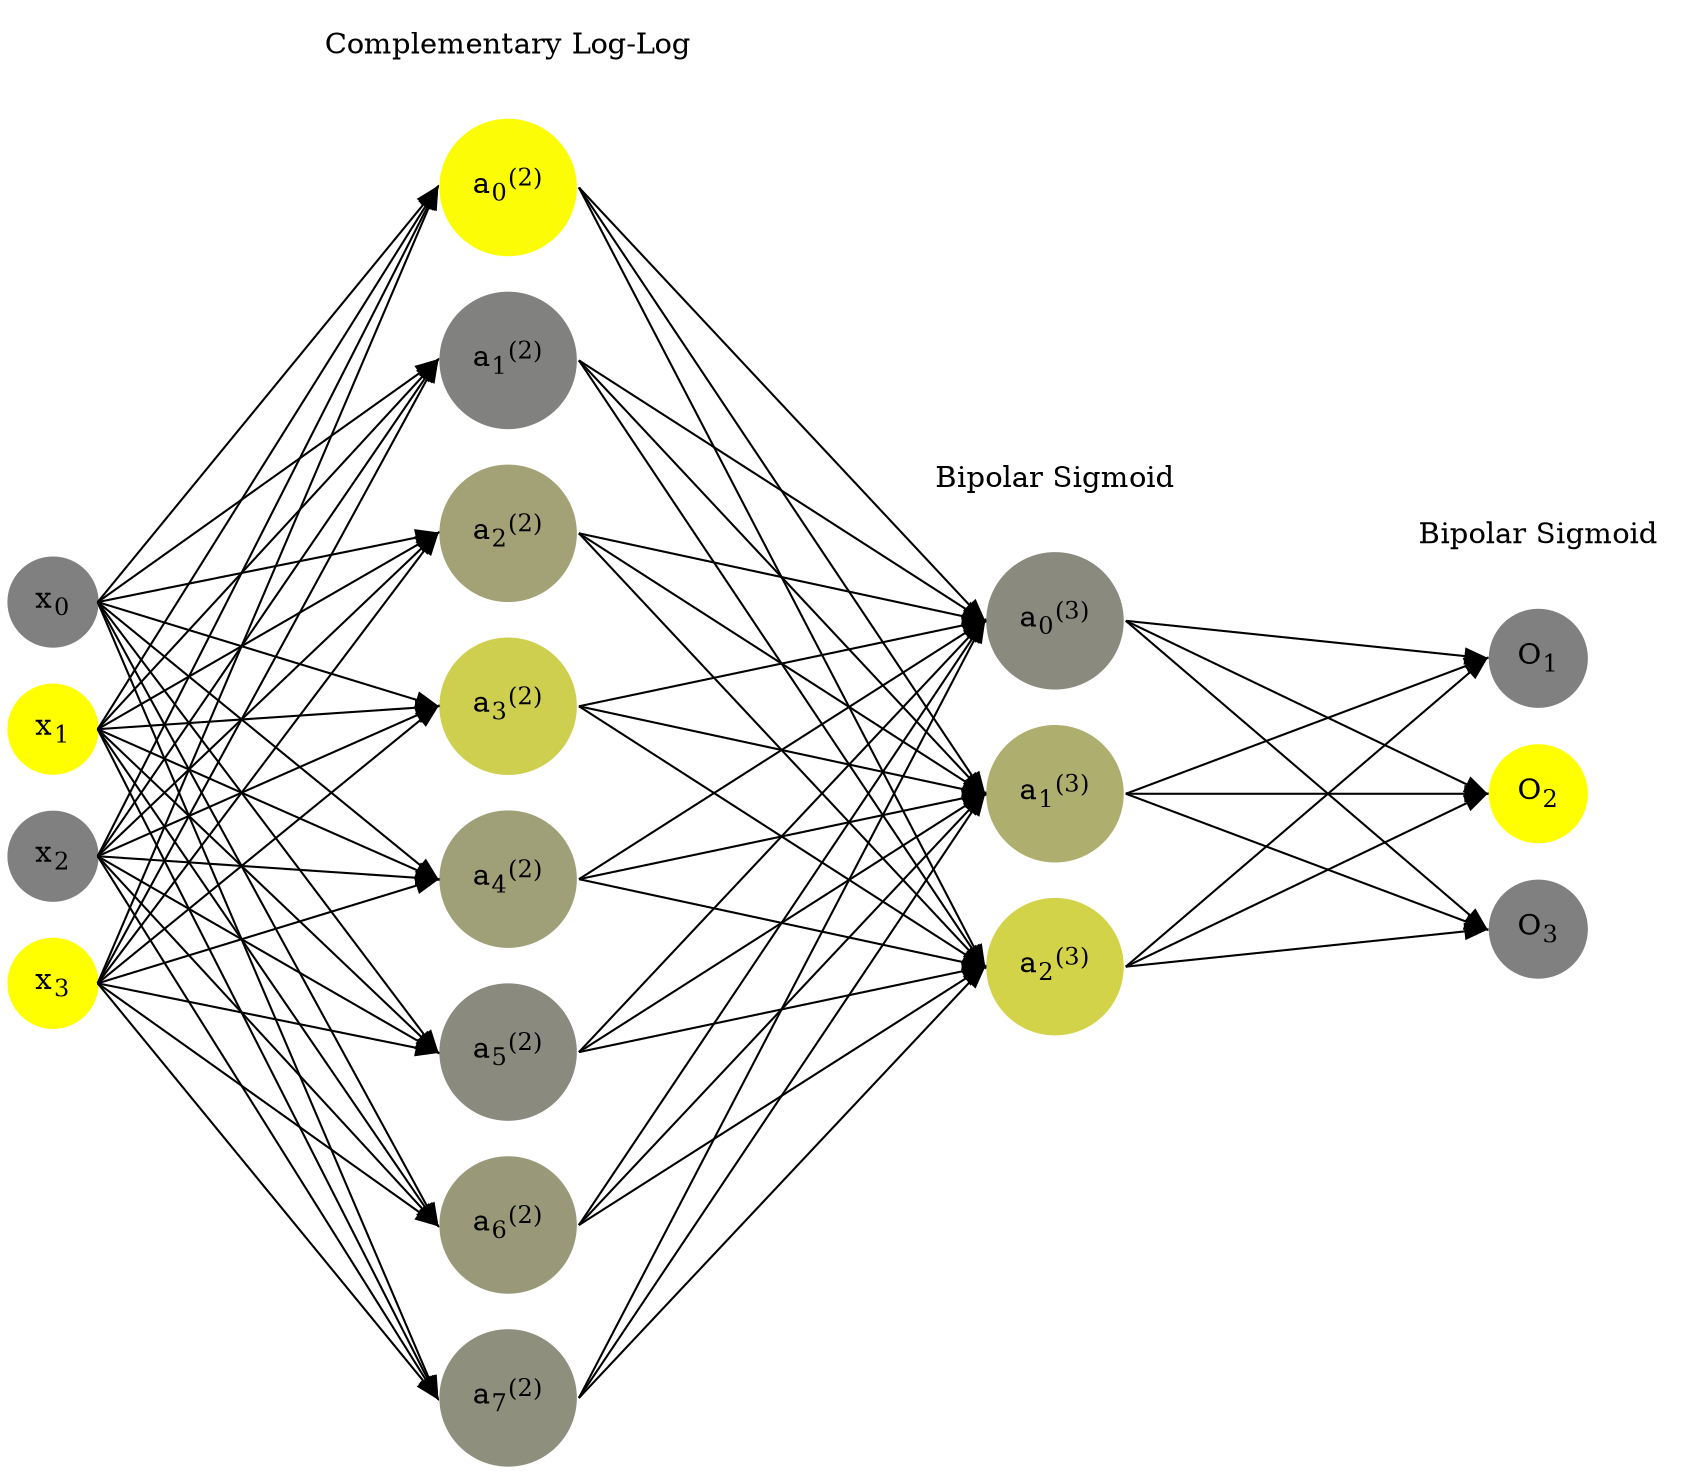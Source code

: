 digraph G {
	rankdir = LR;
	splines=false;
	edge[style=invis];
	ranksep= 1.4;
	{
	node [shape=circle, color="0.1667, 0.0, 0.5", style=filled, fillcolor="0.1667, 0.0, 0.5"];
	x0 [label=<x<sub>0</sub>>];
	}
	{
	node [shape=circle, color="0.1667, 1.0, 1.0", style=filled, fillcolor="0.1667, 1.0, 1.0"];
	x1 [label=<x<sub>1</sub>>];
	}
	{
	node [shape=circle, color="0.1667, 0.0, 0.5", style=filled, fillcolor="0.1667, 0.0, 0.5"];
	x2 [label=<x<sub>2</sub>>];
	}
	{
	node [shape=circle, color="0.1667, 1.0, 1.0", style=filled, fillcolor="0.1667, 1.0, 1.0"];
	x3 [label=<x<sub>3</sub>>];
	}
	{
	node [shape=circle, color="0.1667, 0.969702, 0.984851", style=filled, fillcolor="0.1667, 0.969702, 0.984851"];
	a02 [label=<a<sub>0</sub><sup>(2)</sup>>];
	}
	{
	node [shape=circle, color="0.1667, 0.007888, 0.503944", style=filled, fillcolor="0.1667, 0.007888, 0.503944"];
	a12 [label=<a<sub>1</sub><sup>(2)</sup>>];
	}
	{
	node [shape=circle, color="0.1667, 0.267195, 0.633598", style=filled, fillcolor="0.1667, 0.267195, 0.633598"];
	a22 [label=<a<sub>2</sub><sup>(2)</sup>>];
	}
	{
	node [shape=circle, color="0.1667, 0.614409, 0.807204", style=filled, fillcolor="0.1667, 0.614409, 0.807204"];
	a32 [label=<a<sub>3</sub><sup>(2)</sup>>];
	}
	{
	node [shape=circle, color="0.1667, 0.243573, 0.621787", style=filled, fillcolor="0.1667, 0.243573, 0.621787"];
	a42 [label=<a<sub>4</sub><sup>(2)</sup>>];
	}
	{
	node [shape=circle, color="0.1667, 0.083856, 0.541928", style=filled, fillcolor="0.1667, 0.083856, 0.541928"];
	a52 [label=<a<sub>5</sub><sup>(2)</sup>>];
	}
	{
	node [shape=circle, color="0.1667, 0.197709, 0.598855", style=filled, fillcolor="0.1667, 0.197709, 0.598855"];
	a62 [label=<a<sub>6</sub><sup>(2)</sup>>];
	}
	{
	node [shape=circle, color="0.1667, 0.122297, 0.561148", style=filled, fillcolor="0.1667, 0.122297, 0.561148"];
	a72 [label=<a<sub>7</sub><sup>(2)</sup>>];
	}
	{
	node [shape=circle, color="0.1667, 0.078505, 0.539252", style=filled, fillcolor="0.1667, 0.078505, 0.539252"];
	a03 [label=<a<sub>0</sub><sup>(3)</sup>>];
	}
	{
	node [shape=circle, color="0.1667, 0.364681, 0.682341", style=filled, fillcolor="0.1667, 0.364681, 0.682341"];
	a13 [label=<a<sub>1</sub><sup>(3)</sup>>];
	}
	{
	node [shape=circle, color="0.1667, 0.653493, 0.826747", style=filled, fillcolor="0.1667, 0.653493, 0.826747"];
	a23 [label=<a<sub>2</sub><sup>(3)</sup>>];
	}
	{
	node [shape=circle, color="0.1667, 0.0, 0.5", style=filled, fillcolor="0.1667, 0.0, 0.5"];
	O1 [label=<O<sub>1</sub>>];
	}
	{
	node [shape=circle, color="0.1667, 1.0, 1.0", style=filled, fillcolor="0.1667, 1.0, 1.0"];
	O2 [label=<O<sub>2</sub>>];
	}
	{
	node [shape=circle, color="0.1667, 0.0, 0.5", style=filled, fillcolor="0.1667, 0.0, 0.5"];
	O3 [label=<O<sub>3</sub>>];
	}
	{
	rank=same;
	x0->x1->x2->x3;
	}
	{
	rank=same;
	a02->a12->a22->a32->a42->a52->a62->a72;
	}
	{
	rank=same;
	a03->a13->a23;
	}
	{
	rank=same;
	O1->O2->O3;
	}
	l1 [shape=plaintext,label="Complementary Log-Log"];
	l1->a02;
	{rank=same; l1;a02};
	l2 [shape=plaintext,label="Bipolar Sigmoid"];
	l2->a03;
	{rank=same; l2;a03};
	l3 [shape=plaintext,label="Bipolar Sigmoid"];
	l3->O1;
	{rank=same; l3;O1};
edge[style=solid, tailport=e, headport=w];
	{x0;x1;x2;x3} -> {a02;a12;a22;a32;a42;a52;a62;a72};
	{a02;a12;a22;a32;a42;a52;a62;a72} -> {a03;a13;a23};
	{a03;a13;a23} -> {O1,O2,O3};
}